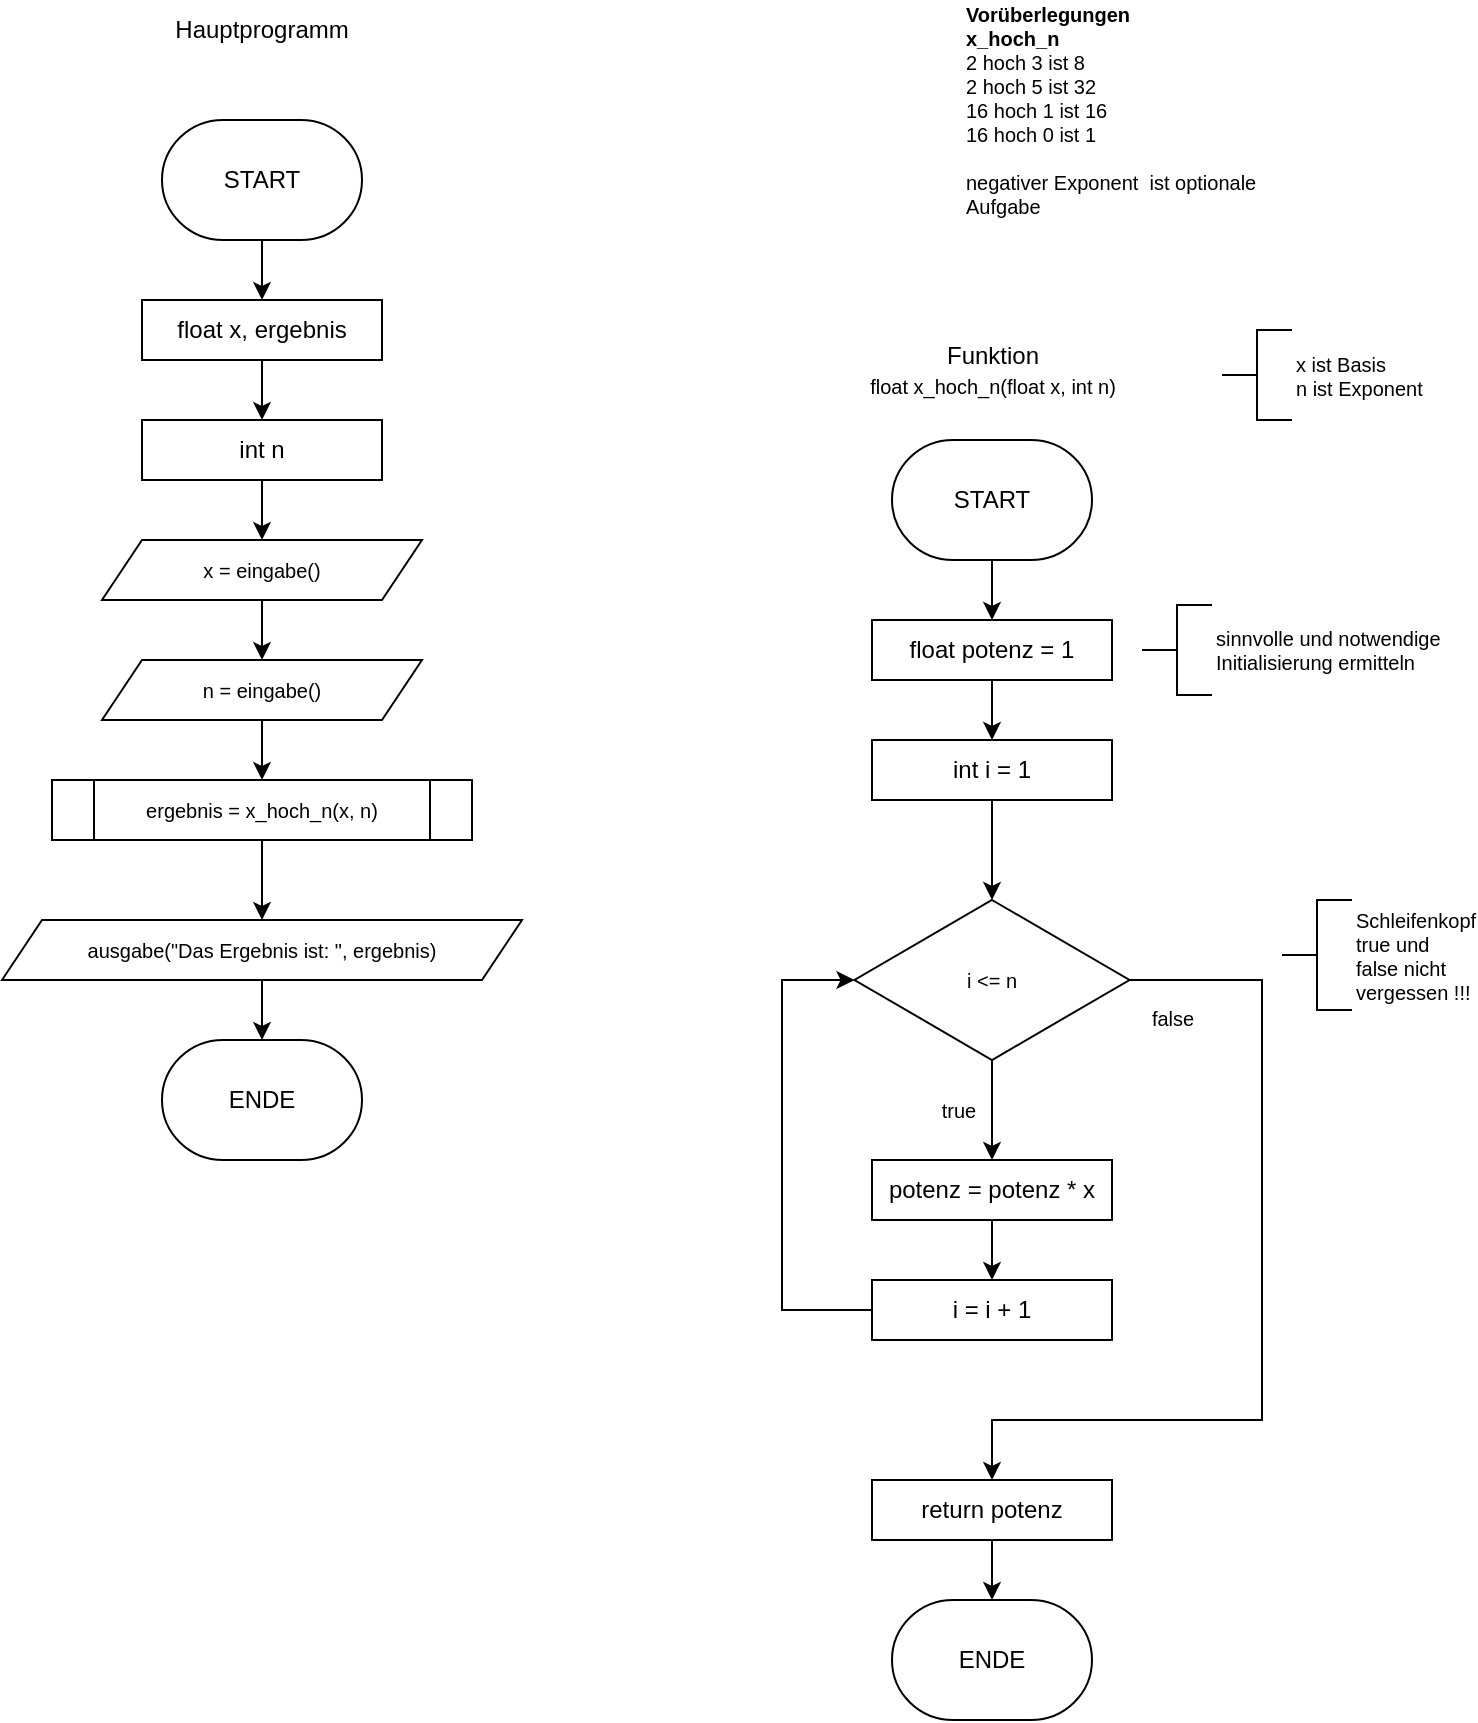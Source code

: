 <mxfile version="20.7.4" type="device"><diagram id="7BWyq0ANkY7gfYfy94Vd" name="Seite-1"><mxGraphModel dx="959" dy="594" grid="1" gridSize="10" guides="1" tooltips="1" connect="1" arrows="1" fold="1" page="1" pageScale="1" pageWidth="827" pageHeight="1169" math="0" shadow="0"><root><mxCell id="0"/><mxCell id="1" parent="0"/><mxCell id="Go0AesNQ96SaZtP1Yxlq-11" style="edgeStyle=orthogonalEdgeStyle;rounded=0;orthogonalLoop=1;jettySize=auto;html=1;exitX=0.5;exitY=1;exitDx=0;exitDy=0;exitPerimeter=0;entryX=0.5;entryY=0;entryDx=0;entryDy=0;" edge="1" parent="1" source="Go0AesNQ96SaZtP1Yxlq-3" target="Go0AesNQ96SaZtP1Yxlq-9"><mxGeometry relative="1" as="geometry"/></mxCell><mxCell id="Go0AesNQ96SaZtP1Yxlq-3" value="START" style="strokeWidth=1;html=1;shape=mxgraph.flowchart.terminator;whiteSpace=wrap;" vertex="1" parent="1"><mxGeometry x="100" y="100" width="100" height="60" as="geometry"/></mxCell><mxCell id="Go0AesNQ96SaZtP1Yxlq-4" value="ENDE" style="strokeWidth=1;html=1;shape=mxgraph.flowchart.terminator;whiteSpace=wrap;" vertex="1" parent="1"><mxGeometry x="100" y="560" width="100" height="60" as="geometry"/></mxCell><mxCell id="Go0AesNQ96SaZtP1Yxlq-5" value="Hauptprogramm" style="text;html=1;strokeColor=none;fillColor=none;align=center;verticalAlign=middle;whiteSpace=wrap;rounded=0;strokeWidth=1;" vertex="1" parent="1"><mxGeometry x="120" y="40" width="60" height="30" as="geometry"/></mxCell><mxCell id="Go0AesNQ96SaZtP1Yxlq-6" value="ENDE" style="strokeWidth=1;html=1;shape=mxgraph.flowchart.terminator;whiteSpace=wrap;" vertex="1" parent="1"><mxGeometry x="465" y="840" width="100" height="60" as="geometry"/></mxCell><mxCell id="Go0AesNQ96SaZtP1Yxlq-40" style="edgeStyle=orthogonalEdgeStyle;rounded=0;orthogonalLoop=1;jettySize=auto;html=1;exitX=0.5;exitY=1;exitDx=0;exitDy=0;exitPerimeter=0;entryX=0.5;entryY=0;entryDx=0;entryDy=0;fontSize=10;" edge="1" parent="1" source="Go0AesNQ96SaZtP1Yxlq-7" target="Go0AesNQ96SaZtP1Yxlq-26"><mxGeometry relative="1" as="geometry"/></mxCell><mxCell id="Go0AesNQ96SaZtP1Yxlq-7" value="START" style="strokeWidth=1;html=1;shape=mxgraph.flowchart.terminator;whiteSpace=wrap;" vertex="1" parent="1"><mxGeometry x="465" y="260" width="100" height="60" as="geometry"/></mxCell><mxCell id="Go0AesNQ96SaZtP1Yxlq-8" value="Funktion&lt;br&gt;&lt;span style=&quot;font-size: 10px;&quot;&gt;float x_hoch_n(float x, int n)&lt;/span&gt;" style="text;html=1;align=center;verticalAlign=middle;resizable=0;points=[];autosize=1;strokeColor=none;fillColor=none;" vertex="1" parent="1"><mxGeometry x="440" y="205" width="150" height="40" as="geometry"/></mxCell><mxCell id="Go0AesNQ96SaZtP1Yxlq-12" style="edgeStyle=orthogonalEdgeStyle;rounded=0;orthogonalLoop=1;jettySize=auto;html=1;exitX=0.5;exitY=1;exitDx=0;exitDy=0;entryX=0.5;entryY=0;entryDx=0;entryDy=0;" edge="1" parent="1" source="Go0AesNQ96SaZtP1Yxlq-9" target="Go0AesNQ96SaZtP1Yxlq-10"><mxGeometry relative="1" as="geometry"/></mxCell><mxCell id="Go0AesNQ96SaZtP1Yxlq-9" value="float x, ergebnis" style="rounded=0;whiteSpace=wrap;html=1;strokeWidth=1;" vertex="1" parent="1"><mxGeometry x="90" y="190" width="120" height="30" as="geometry"/></mxCell><mxCell id="Go0AesNQ96SaZtP1Yxlq-20" style="edgeStyle=orthogonalEdgeStyle;rounded=0;orthogonalLoop=1;jettySize=auto;html=1;exitX=0.5;exitY=1;exitDx=0;exitDy=0;entryX=0.5;entryY=0;entryDx=0;entryDy=0;fontSize=10;" edge="1" parent="1" source="Go0AesNQ96SaZtP1Yxlq-10" target="Go0AesNQ96SaZtP1Yxlq-13"><mxGeometry relative="1" as="geometry"/></mxCell><mxCell id="Go0AesNQ96SaZtP1Yxlq-10" value="int n" style="rounded=0;whiteSpace=wrap;html=1;strokeWidth=1;" vertex="1" parent="1"><mxGeometry x="90" y="250" width="120" height="30" as="geometry"/></mxCell><mxCell id="Go0AesNQ96SaZtP1Yxlq-21" style="edgeStyle=orthogonalEdgeStyle;rounded=0;orthogonalLoop=1;jettySize=auto;html=1;exitX=0.5;exitY=1;exitDx=0;exitDy=0;entryX=0.5;entryY=0;entryDx=0;entryDy=0;fontSize=10;" edge="1" parent="1" source="Go0AesNQ96SaZtP1Yxlq-13" target="Go0AesNQ96SaZtP1Yxlq-14"><mxGeometry relative="1" as="geometry"/></mxCell><mxCell id="Go0AesNQ96SaZtP1Yxlq-13" value="x = eingabe()" style="shape=parallelogram;perimeter=parallelogramPerimeter;whiteSpace=wrap;html=1;fixedSize=1;strokeWidth=1;fontSize=10;" vertex="1" parent="1"><mxGeometry x="70" y="310" width="160" height="30" as="geometry"/></mxCell><mxCell id="Go0AesNQ96SaZtP1Yxlq-18" style="edgeStyle=orthogonalEdgeStyle;rounded=0;orthogonalLoop=1;jettySize=auto;html=1;exitX=0.5;exitY=1;exitDx=0;exitDy=0;entryX=0.5;entryY=0;entryDx=0;entryDy=0;fontSize=10;" edge="1" parent="1" source="Go0AesNQ96SaZtP1Yxlq-14" target="Go0AesNQ96SaZtP1Yxlq-15"><mxGeometry relative="1" as="geometry"/></mxCell><mxCell id="Go0AesNQ96SaZtP1Yxlq-14" value="n = eingabe()" style="shape=parallelogram;perimeter=parallelogramPerimeter;whiteSpace=wrap;html=1;fixedSize=1;strokeWidth=1;fontSize=10;" vertex="1" parent="1"><mxGeometry x="70" y="370" width="160" height="30" as="geometry"/></mxCell><mxCell id="Go0AesNQ96SaZtP1Yxlq-17" style="edgeStyle=orthogonalEdgeStyle;rounded=0;orthogonalLoop=1;jettySize=auto;html=1;exitX=0.5;exitY=1;exitDx=0;exitDy=0;entryX=0.5;entryY=0;entryDx=0;entryDy=0;fontSize=10;" edge="1" parent="1" source="Go0AesNQ96SaZtP1Yxlq-15" target="Go0AesNQ96SaZtP1Yxlq-16"><mxGeometry relative="1" as="geometry"/></mxCell><mxCell id="Go0AesNQ96SaZtP1Yxlq-15" value="ergebnis = x_hoch_n(x, n)" style="shape=process;whiteSpace=wrap;html=1;backgroundOutline=1;strokeWidth=1;fontSize=10;" vertex="1" parent="1"><mxGeometry x="45" y="430" width="210" height="30" as="geometry"/></mxCell><mxCell id="Go0AesNQ96SaZtP1Yxlq-19" style="edgeStyle=orthogonalEdgeStyle;rounded=0;orthogonalLoop=1;jettySize=auto;html=1;exitX=0.5;exitY=1;exitDx=0;exitDy=0;entryX=0.5;entryY=0;entryDx=0;entryDy=0;entryPerimeter=0;fontSize=10;" edge="1" parent="1" source="Go0AesNQ96SaZtP1Yxlq-16" target="Go0AesNQ96SaZtP1Yxlq-4"><mxGeometry relative="1" as="geometry"/></mxCell><mxCell id="Go0AesNQ96SaZtP1Yxlq-16" value="ausgabe(&quot;Das Ergebnis ist: &quot;, ergebnis)" style="shape=parallelogram;perimeter=parallelogramPerimeter;whiteSpace=wrap;html=1;fixedSize=1;strokeWidth=1;fontSize=10;" vertex="1" parent="1"><mxGeometry x="20" y="500" width="260" height="30" as="geometry"/></mxCell><mxCell id="Go0AesNQ96SaZtP1Yxlq-24" value="&lt;b&gt;Vorüberlegungen&lt;br&gt;x_hoch_n&lt;br&gt;&lt;/b&gt;2 hoch 3 ist 8&lt;br&gt;2 hoch 5 ist 32&lt;br&gt;16 hoch 1 ist 16&lt;br&gt;16 hoch 0 ist 1&lt;br&gt;&lt;br&gt;negativer Exponent&amp;nbsp; ist optionale Aufgabe" style="text;html=1;strokeColor=none;fillColor=none;align=left;verticalAlign=middle;whiteSpace=wrap;rounded=0;strokeWidth=1;fontSize=10;" vertex="1" parent="1"><mxGeometry x="500" y="40" width="150" height="110" as="geometry"/></mxCell><mxCell id="Go0AesNQ96SaZtP1Yxlq-31" value="true" style="edgeStyle=orthogonalEdgeStyle;rounded=0;orthogonalLoop=1;jettySize=auto;html=1;exitX=0.5;exitY=1;exitDx=0;exitDy=0;entryX=0.5;entryY=0;entryDx=0;entryDy=0;fontSize=10;" edge="1" parent="1" source="Go0AesNQ96SaZtP1Yxlq-25" target="Go0AesNQ96SaZtP1Yxlq-28"><mxGeometry y="-17" relative="1" as="geometry"><mxPoint as="offset"/></mxGeometry></mxCell><mxCell id="Go0AesNQ96SaZtP1Yxlq-37" value="false" style="edgeStyle=orthogonalEdgeStyle;rounded=0;orthogonalLoop=1;jettySize=auto;html=1;exitX=1;exitY=0.5;exitDx=0;exitDy=0;fontSize=10;entryX=0.5;entryY=0;entryDx=0;entryDy=0;" edge="1" parent="1" source="Go0AesNQ96SaZtP1Yxlq-25" target="Go0AesNQ96SaZtP1Yxlq-38"><mxGeometry x="-0.906" y="-19" relative="1" as="geometry"><mxPoint x="650.0" y="760" as="targetPoint"/><Array as="points"><mxPoint x="650" y="530"/><mxPoint x="650" y="750"/><mxPoint x="515" y="750"/></Array><mxPoint as="offset"/></mxGeometry></mxCell><mxCell id="Go0AesNQ96SaZtP1Yxlq-25" value="i &amp;lt;= n" style="rhombus;whiteSpace=wrap;html=1;strokeWidth=1;fontSize=10;" vertex="1" parent="1"><mxGeometry x="446.25" y="490" width="137.5" height="80" as="geometry"/></mxCell><mxCell id="Go0AesNQ96SaZtP1Yxlq-41" style="edgeStyle=orthogonalEdgeStyle;rounded=0;orthogonalLoop=1;jettySize=auto;html=1;exitX=0.5;exitY=1;exitDx=0;exitDy=0;entryX=0.5;entryY=0;entryDx=0;entryDy=0;fontSize=10;" edge="1" parent="1" source="Go0AesNQ96SaZtP1Yxlq-26" target="Go0AesNQ96SaZtP1Yxlq-27"><mxGeometry relative="1" as="geometry"/></mxCell><mxCell id="Go0AesNQ96SaZtP1Yxlq-26" value="float potenz = 1" style="rounded=0;whiteSpace=wrap;html=1;strokeWidth=1;" vertex="1" parent="1"><mxGeometry x="455" y="350" width="120" height="30" as="geometry"/></mxCell><mxCell id="Go0AesNQ96SaZtP1Yxlq-30" style="edgeStyle=orthogonalEdgeStyle;rounded=0;orthogonalLoop=1;jettySize=auto;html=1;exitX=0.5;exitY=1;exitDx=0;exitDy=0;entryX=0.5;entryY=0;entryDx=0;entryDy=0;fontSize=10;" edge="1" parent="1" source="Go0AesNQ96SaZtP1Yxlq-27" target="Go0AesNQ96SaZtP1Yxlq-25"><mxGeometry relative="1" as="geometry"/></mxCell><mxCell id="Go0AesNQ96SaZtP1Yxlq-27" value="int i = 1" style="rounded=0;whiteSpace=wrap;html=1;strokeWidth=1;" vertex="1" parent="1"><mxGeometry x="455" y="410" width="120" height="30" as="geometry"/></mxCell><mxCell id="Go0AesNQ96SaZtP1Yxlq-34" style="edgeStyle=orthogonalEdgeStyle;rounded=0;orthogonalLoop=1;jettySize=auto;html=1;exitX=0.5;exitY=1;exitDx=0;exitDy=0;entryX=0.5;entryY=0;entryDx=0;entryDy=0;fontSize=10;" edge="1" parent="1" source="Go0AesNQ96SaZtP1Yxlq-28" target="Go0AesNQ96SaZtP1Yxlq-33"><mxGeometry relative="1" as="geometry"/></mxCell><mxCell id="Go0AesNQ96SaZtP1Yxlq-28" value="potenz = potenz * x" style="rounded=0;whiteSpace=wrap;html=1;strokeWidth=1;" vertex="1" parent="1"><mxGeometry x="455" y="620" width="120" height="30" as="geometry"/></mxCell><mxCell id="Go0AesNQ96SaZtP1Yxlq-29" value="x ist Basis&lt;br&gt;n ist Exponent" style="strokeWidth=1;html=1;shape=mxgraph.flowchart.annotation_2;align=left;labelPosition=right;pointerEvents=1;fontSize=10;" vertex="1" parent="1"><mxGeometry x="630" y="205" width="35" height="45" as="geometry"/></mxCell><mxCell id="Go0AesNQ96SaZtP1Yxlq-35" style="edgeStyle=orthogonalEdgeStyle;rounded=0;orthogonalLoop=1;jettySize=auto;html=1;exitX=0;exitY=0.5;exitDx=0;exitDy=0;entryX=0;entryY=0.5;entryDx=0;entryDy=0;fontSize=10;" edge="1" parent="1" source="Go0AesNQ96SaZtP1Yxlq-33" target="Go0AesNQ96SaZtP1Yxlq-25"><mxGeometry relative="1" as="geometry"><Array as="points"><mxPoint x="410" y="695"/><mxPoint x="410" y="530"/></Array></mxGeometry></mxCell><mxCell id="Go0AesNQ96SaZtP1Yxlq-33" value="i = i + 1" style="rounded=0;whiteSpace=wrap;html=1;strokeWidth=1;" vertex="1" parent="1"><mxGeometry x="455" y="680" width="120" height="30" as="geometry"/></mxCell><mxCell id="Go0AesNQ96SaZtP1Yxlq-36" value="sinnvolle und notwendige&lt;br&gt;Initialisierung ermitteln" style="strokeWidth=1;html=1;shape=mxgraph.flowchart.annotation_2;align=left;labelPosition=right;pointerEvents=1;fontSize=10;" vertex="1" parent="1"><mxGeometry x="590" y="342.5" width="35" height="45" as="geometry"/></mxCell><mxCell id="Go0AesNQ96SaZtP1Yxlq-39" style="edgeStyle=orthogonalEdgeStyle;rounded=0;orthogonalLoop=1;jettySize=auto;html=1;exitX=0.5;exitY=1;exitDx=0;exitDy=0;entryX=0.5;entryY=0;entryDx=0;entryDy=0;entryPerimeter=0;fontSize=10;" edge="1" parent="1" source="Go0AesNQ96SaZtP1Yxlq-38" target="Go0AesNQ96SaZtP1Yxlq-6"><mxGeometry relative="1" as="geometry"/></mxCell><mxCell id="Go0AesNQ96SaZtP1Yxlq-38" value="return potenz" style="rounded=0;whiteSpace=wrap;html=1;strokeWidth=1;" vertex="1" parent="1"><mxGeometry x="455" y="780" width="120" height="30" as="geometry"/></mxCell><mxCell id="Go0AesNQ96SaZtP1Yxlq-42" value="Schleifenkopf&lt;br&gt;true und&amp;nbsp;&lt;br&gt;false nicht&amp;nbsp;&lt;br&gt;vergessen !!!" style="strokeWidth=1;html=1;shape=mxgraph.flowchart.annotation_2;align=left;labelPosition=right;pointerEvents=1;fontSize=10;" vertex="1" parent="1"><mxGeometry x="660" y="490" width="35" height="55" as="geometry"/></mxCell></root></mxGraphModel></diagram></mxfile>
